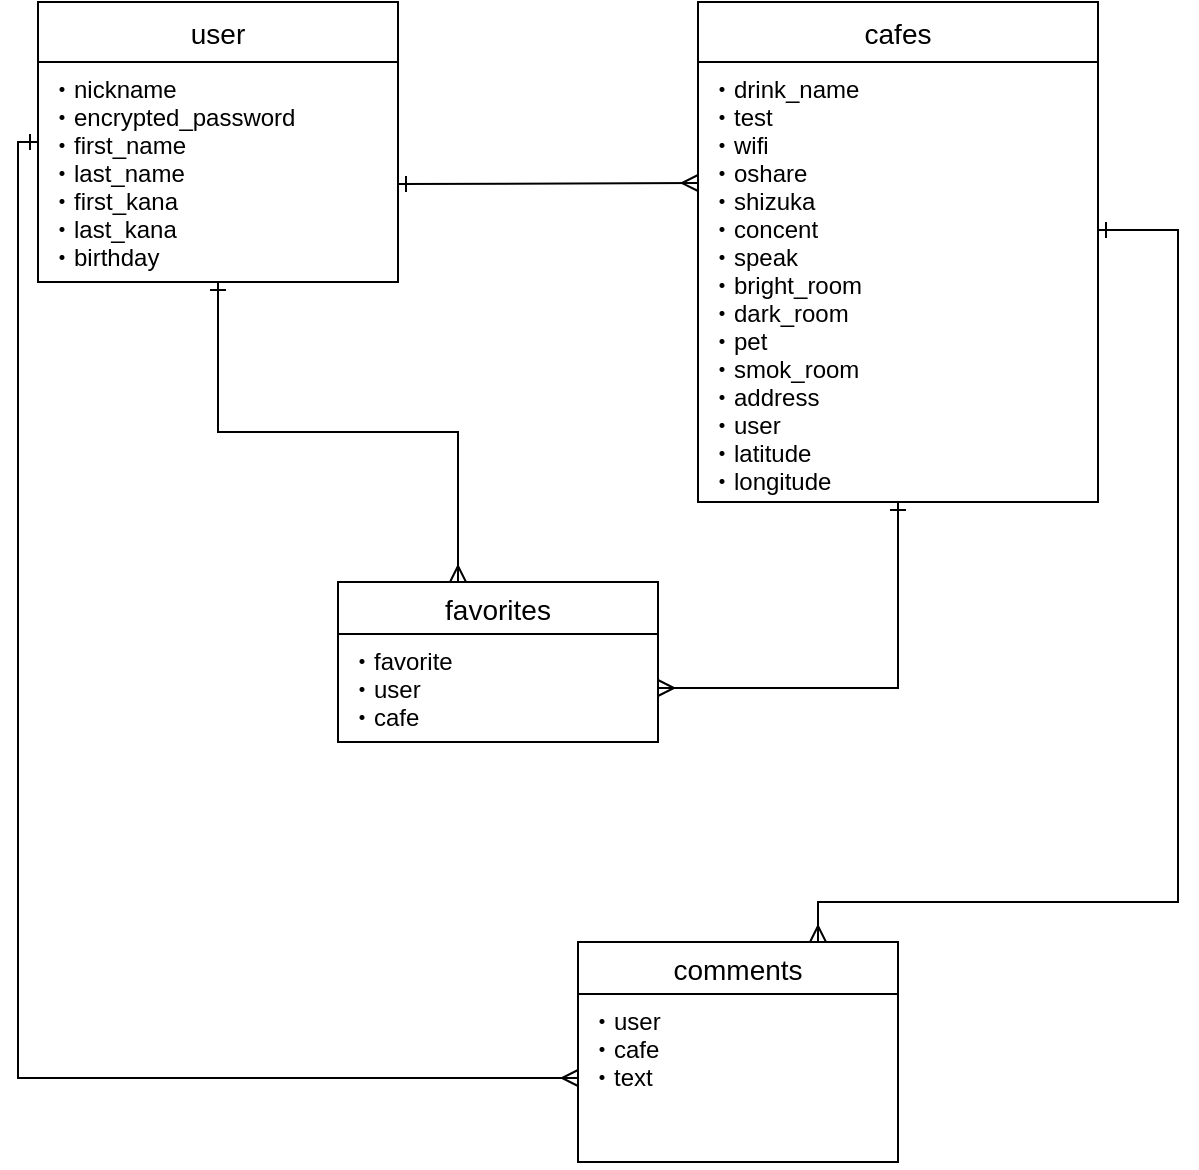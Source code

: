 <mxfile>
    <diagram id="aBeB0oZIcdzx9q-GbI7X" name="ページ1">
        <mxGraphModel dx="540" dy="574" grid="1" gridSize="10" guides="1" tooltips="1" connect="1" arrows="1" fold="1" page="1" pageScale="1" pageWidth="827" pageHeight="1169" math="0" shadow="0">
            <root>
                <mxCell id="0"/>
                <mxCell id="1" parent="0"/>
                <mxCell id="23" style="edgeStyle=orthogonalEdgeStyle;rounded=0;orthogonalLoop=1;jettySize=auto;html=1;entryX=0.375;entryY=0;entryDx=0;entryDy=0;entryPerimeter=0;startArrow=ERone;startFill=0;endArrow=ERmany;endFill=0;" parent="1" source="2" target="12" edge="1">
                    <mxGeometry relative="1" as="geometry"/>
                </mxCell>
                <mxCell id="28" style="edgeStyle=orthogonalEdgeStyle;rounded=0;orthogonalLoop=1;jettySize=auto;html=1;startArrow=ERone;startFill=0;endArrow=ERmany;endFill=0;entryX=0;entryY=0.5;entryDx=0;entryDy=0;" parent="1" source="2" target="17" edge="1">
                    <mxGeometry relative="1" as="geometry">
                        <mxPoint x="288" y="598" as="targetPoint"/>
                        <Array as="points">
                            <mxPoint x="20" y="130"/>
                            <mxPoint x="20" y="598"/>
                        </Array>
                    </mxGeometry>
                </mxCell>
                <mxCell id="2" value="user" style="swimlane;fontStyle=0;childLayout=stackLayout;horizontal=1;startSize=30;horizontalStack=0;resizeParent=1;resizeParentMax=0;resizeLast=0;collapsible=1;marginBottom=0;align=center;fontSize=14;glass=0;rounded=0;shadow=0;swimlaneLine=1;" parent="1" vertex="1">
                    <mxGeometry x="30" y="60" width="180" height="140" as="geometry">
                        <mxRectangle x="60" y="130" width="60" height="26" as="alternateBounds"/>
                    </mxGeometry>
                </mxCell>
                <mxCell id="3" value="・nickname&#10;・encrypted_password&#10;・first_name&#10;・last_name&#10;・first_kana&#10;・last_kana&#10;・birthday" style="text;strokeColor=none;fillColor=none;spacingLeft=4;spacingRight=4;overflow=hidden;rotatable=0;points=[[0,0.5],[1,0.5]];portConstraint=eastwest;fontSize=12;" parent="2" vertex="1">
                    <mxGeometry y="30" width="180" height="110" as="geometry"/>
                </mxCell>
                <mxCell id="24" style="edgeStyle=orthogonalEdgeStyle;rounded=0;orthogonalLoop=1;jettySize=auto;html=1;entryX=1;entryY=0.5;entryDx=0;entryDy=0;startArrow=ERone;startFill=0;endArrow=ERmany;endFill=0;" parent="1" source="8" target="13" edge="1">
                    <mxGeometry relative="1" as="geometry"/>
                </mxCell>
                <mxCell id="8" value="cafes" style="swimlane;fontStyle=0;childLayout=stackLayout;horizontal=1;startSize=30;horizontalStack=0;resizeParent=1;resizeParentMax=0;resizeLast=0;collapsible=1;marginBottom=0;align=center;fontSize=14;rounded=0;shadow=0;glass=0;" parent="1" vertex="1">
                    <mxGeometry x="360" y="60" width="200" height="250" as="geometry"/>
                </mxCell>
                <mxCell id="9" value="・drink_name&#10;・test&#10;・wifi&#10;・oshare&#10;・shizuka&#10;・concent&#10;・speak&#10;・bright_room&#10;・dark_room&#10;・pet&#10;・smok_room&#10;・address&#10;・user&#10;・latitude&#10;・longitude" style="text;strokeColor=none;fillColor=none;spacingLeft=4;spacingRight=4;overflow=hidden;rotatable=0;points=[[0,0.5],[1,0.5]];portConstraint=eastwest;fontSize=12;" parent="8" vertex="1">
                    <mxGeometry y="30" width="200" height="220" as="geometry"/>
                </mxCell>
                <mxCell id="12" value="favorites" style="swimlane;fontStyle=0;childLayout=stackLayout;horizontal=1;startSize=26;horizontalStack=0;resizeParent=1;resizeParentMax=0;resizeLast=0;collapsible=1;marginBottom=0;align=center;fontSize=14;rounded=0;shadow=0;glass=0;" parent="1" vertex="1">
                    <mxGeometry x="180" y="350" width="160" height="80" as="geometry"/>
                </mxCell>
                <mxCell id="13" value="・favorite&#10;・user&#10;・cafe" style="text;strokeColor=none;fillColor=none;spacingLeft=4;spacingRight=4;overflow=hidden;rotatable=0;points=[[0,0.5],[1,0.5]];portConstraint=eastwest;fontSize=12;" parent="12" vertex="1">
                    <mxGeometry y="26" width="160" height="54" as="geometry"/>
                </mxCell>
                <mxCell id="25" style="edgeStyle=orthogonalEdgeStyle;rounded=0;orthogonalLoop=1;jettySize=auto;html=1;exitX=0.75;exitY=0;exitDx=0;exitDy=0;startArrow=ERmany;startFill=0;endArrow=ERone;endFill=0;" parent="1" source="16" target="9" edge="1">
                    <mxGeometry relative="1" as="geometry">
                        <Array as="points">
                            <mxPoint x="420" y="510"/>
                            <mxPoint x="600" y="510"/>
                            <mxPoint x="600" y="174"/>
                        </Array>
                    </mxGeometry>
                </mxCell>
                <mxCell id="16" value="comments" style="swimlane;fontStyle=0;childLayout=stackLayout;horizontal=1;startSize=26;horizontalStack=0;resizeParent=1;resizeParentMax=0;resizeLast=0;collapsible=1;marginBottom=0;align=center;fontSize=14;rounded=0;shadow=0;glass=0;" parent="1" vertex="1">
                    <mxGeometry x="300" y="530" width="160" height="110" as="geometry"/>
                </mxCell>
                <mxCell id="17" value="・user&#10;・cafe&#10;・text" style="text;strokeColor=none;fillColor=none;spacingLeft=4;spacingRight=4;overflow=hidden;rotatable=0;points=[[0,0.5],[1,0.5]];portConstraint=eastwest;fontSize=12;" parent="16" vertex="1">
                    <mxGeometry y="26" width="160" height="84" as="geometry"/>
                </mxCell>
                <mxCell id="22" style="edgeStyle=orthogonalEdgeStyle;rounded=0;orthogonalLoop=1;jettySize=auto;html=1;entryX=0;entryY=0.275;entryDx=0;entryDy=0;entryPerimeter=0;endArrow=ERmany;endFill=0;startArrow=ERone;startFill=0;" parent="1" target="9" edge="1">
                    <mxGeometry relative="1" as="geometry">
                        <mxPoint x="210" y="151" as="sourcePoint"/>
                        <Array as="points">
                            <mxPoint x="210" y="151"/>
                            <mxPoint x="220" y="151"/>
                        </Array>
                    </mxGeometry>
                </mxCell>
            </root>
        </mxGraphModel>
    </diagram>
</mxfile>
